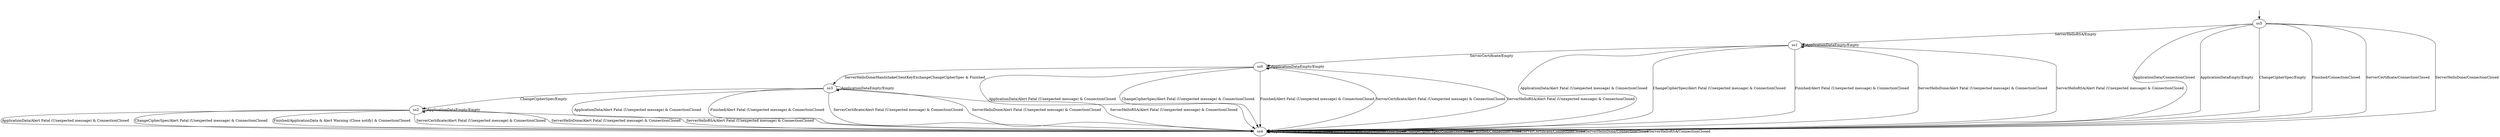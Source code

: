 digraph {
    __starts0 [label="" shape="none" width="s0" height="s0"];
__starts0 -> ss5
ss5
ss0
ss1
ss2
ss3
ss4
ss5 -> ss4 [label="ApplicationData/ConnectionClosed"]
ss5 -> ss4 [label="ApplicationDataEmpty/Empty"]
ss5 -> ss4 [label="ChangeCipherSpec/Empty"]
ss5 -> ss4 [label="Finished/ConnectionClosed"]
ss5 -> ss4 [label="ServerCertificate/ConnectionClosed"]
ss5 -> ss4 [label="ServerHelloDone/ConnectionClosed"]
ss5 -> ss1 [label="ServerHelloRSA/Empty"]
ss0 -> ss4 [label="ApplicationData/Alert Fatal (Unexpected message) & ConnectionClosed"]
ss0 -> ss0 [label="ApplicationDataEmpty/Empty"]
ss0 -> ss4 [label="ChangeCipherSpec/Alert Fatal (Unexpected message) & ConnectionClosed"]
ss0 -> ss4 [label="Finished/Alert Fatal (Unexpected message) & ConnectionClosed"]
ss0 -> ss4 [label="ServerCertificate/Alert Fatal (Unexpected message) & ConnectionClosed"]
ss0 -> ss3 [label="ServerHelloDone/HandshakeClientKeyExchangeChangeCipherSpec & Finished"]
ss0 -> ss4 [label="ServerHelloRSA/Alert Fatal (Unexpected message) & ConnectionClosed"]
ss1 -> ss4 [label="ApplicationData/Alert Fatal (Unexpected message) & ConnectionClosed"]
ss1 -> ss1 [label="ApplicationDataEmpty/Empty"]
ss1 -> ss4 [label="ChangeCipherSpec/Alert Fatal (Unexpected message) & ConnectionClosed"]
ss1 -> ss4 [label="Finished/Alert Fatal (Unexpected message) & ConnectionClosed"]
ss1 -> ss0 [label="ServerCertificate/Empty"]
ss1 -> ss4 [label="ServerHelloDone/Alert Fatal (Unexpected message) & ConnectionClosed"]
ss1 -> ss4 [label="ServerHelloRSA/Alert Fatal (Unexpected message) & ConnectionClosed"]
ss2 -> ss4 [label="ApplicationData/Alert Fatal (Unexpected message) & ConnectionClosed"]
ss2 -> ss2 [label="ApplicationDataEmpty/Empty"]
ss2 -> ss4 [label="ChangeCipherSpec/Alert Fatal (Unexpected message) & ConnectionClosed"]
ss2 -> ss4 [label="Finished/ApplicationData & Alert Warning (Close notify) & ConnectionClosed"]
ss2 -> ss4 [label="ServerCertificate/Alert Fatal (Unexpected message) & ConnectionClosed"]
ss2 -> ss4 [label="ServerHelloDone/Alert Fatal (Unexpected message) & ConnectionClosed"]
ss2 -> ss4 [label="ServerHelloRSA/Alert Fatal (Unexpected message) & ConnectionClosed"]
ss3 -> ss4 [label="ApplicationData/Alert Fatal (Unexpected message) & ConnectionClosed"]
ss3 -> ss3 [label="ApplicationDataEmpty/Empty"]
ss3 -> ss2 [label="ChangeCipherSpec/Empty"]
ss3 -> ss4 [label="Finished/Alert Fatal (Unexpected message) & ConnectionClosed"]
ss3 -> ss4 [label="ServerCertificate/Alert Fatal (Unexpected message) & ConnectionClosed"]
ss3 -> ss4 [label="ServerHelloDone/Alert Fatal (Unexpected message) & ConnectionClosed"]
ss3 -> ss4 [label="ServerHelloRSA/Alert Fatal (Unexpected message) & ConnectionClosed"]
ss4 -> ss4 [label="ApplicationData/ConnectionClosed"]
ss4 -> ss4 [label="ApplicationDataEmpty/ConnectionClosed"]
ss4 -> ss4 [label="ChangeCipherSpec/ConnectionClosed"]
ss4 -> ss4 [label="Finished/ConnectionClosed"]
ss4 -> ss4 [label="ServerCertificate/ConnectionClosed"]
ss4 -> ss4 [label="ServerHelloDone/ConnectionClosed"]
ss4 -> ss4 [label="ServerHelloRSA/ConnectionClosed"]
}
